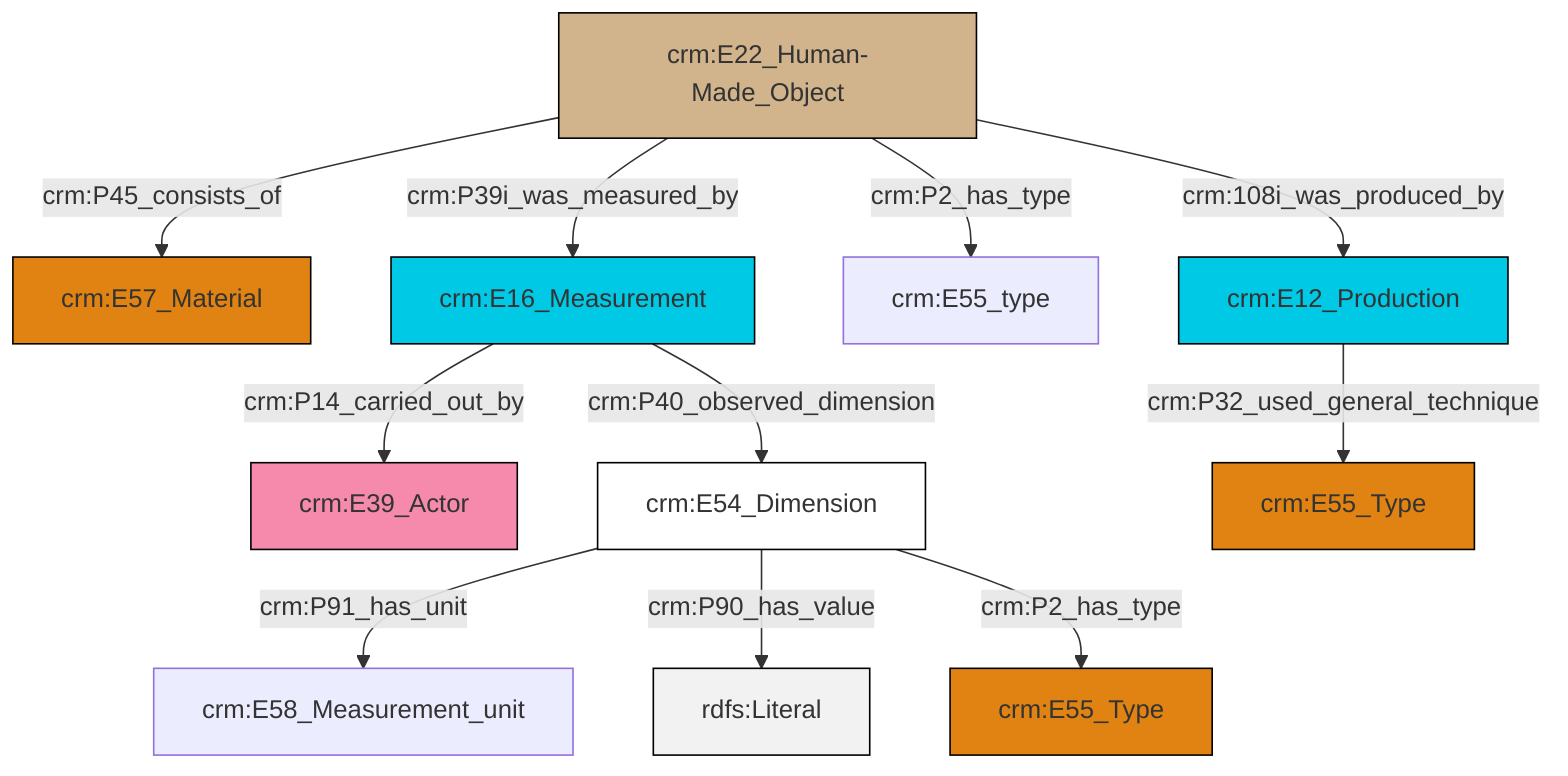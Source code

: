 graph TD
classDef Literal fill:#f2f2f2,stroke:#000000;
classDef CRM_Entity fill:#FFFFFF,stroke:#000000;
classDef Temporal_Entity fill:#00C9E6, stroke:#000000;
classDef Type fill:#E18312, stroke:#000000;
classDef Time-Span fill:#2C9C91, stroke:#000000;
classDef Appellation fill:#FFEB7F, stroke:#000000;
classDef Place fill:#008836, stroke:#000000;
classDef Persistent_Item fill:#B266B2, stroke:#000000;
classDef Conceptual_Object fill:#FFD700, stroke:#000000;
classDef Physical_Thing fill:#D2B48C, stroke:#000000;
classDef Actor fill:#f58aad, stroke:#000000;
classDef PC_Classes fill:#4ce600, stroke:#000000;
classDef Multi fill:#cccccc,stroke:#000000;

2["crm:E54_Dimension"]:::CRM_Entity -->|crm:P91_has_unit| 3["crm:E58_Measurement_unit"]:::Default
2["crm:E54_Dimension"]:::CRM_Entity -->|crm:P90_has_value| 4[rdfs:Literal]:::Literal
2["crm:E54_Dimension"]:::CRM_Entity -->|crm:P2_has_type| 7["crm:E55_Type"]:::Type
8["crm:E12_Production"]:::Temporal_Entity -->|crm:P32_used_general_technique| 9["crm:E55_Type"]:::Type
10["crm:E22_Human-Made_Object"]:::Physical_Thing -->|crm:108i_was_produced_by| 8["crm:E12_Production"]:::Temporal_Entity
10["crm:E22_Human-Made_Object"]:::Physical_Thing -->|crm:P2_has_type| 14["crm:E55_type"]:::Default
10["crm:E22_Human-Made_Object"]:::Physical_Thing -->|crm:P45_consists_of| 5["crm:E57_Material"]:::Type
17["crm:E16_Measurement"]:::Temporal_Entity -->|crm:P14_carried_out_by| 0["crm:E39_Actor"]:::Actor
17["crm:E16_Measurement"]:::Temporal_Entity -->|crm:P40_observed_dimension| 2["crm:E54_Dimension"]:::CRM_Entity
10["crm:E22_Human-Made_Object"]:::Physical_Thing -->|crm:P39i_was_measured_by| 17["crm:E16_Measurement"]:::Temporal_Entity